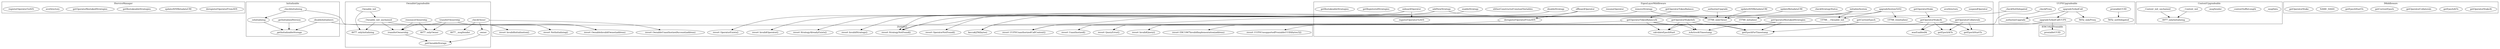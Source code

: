 strict digraph {
subgraph cluster_4482_IServiceManager {
label = "IServiceManager"
"4482_deregisterOperatorFromAVS" [label="deregisterOperatorFromAVS"]
"4482_updateAVSMetadataURI" [label="updateAVSMetadataURI"]
"4482_getRestakeableStrategies" [label="getRestakeableStrategies"]
"4482_getOperatorRestakedStrategies" [label="getOperatorRestakedStrategies"]
"4482_avsDirectory" [label="avsDirectory"]
"4482_registerOperatorToAVS" [label="registerOperatorToAVS"]
}subgraph cluster_4931_Initializable {
label = "Initializable"
"4931__getInitializedVersion" [label="_getInitializedVersion"]
"4931__isInitializing" [label="_isInitializing"]
"4931__checkInitializing" [label="_checkInitializing"]
"4931__disableInitializers" [label="_disableInitializers"]
"4931__getInitializableStorage" [label="_getInitializableStorage"]
"4931__getInitializedVersion" -> "4931__getInitializableStorage"
"4931__disableInitializers" -> "4931__getInitializableStorage"
"4931__checkInitializing" -> "4931__isInitializing"
"4931__isInitializing" -> "4931__getInitializableStorage"
}subgraph cluster_4677_OwnableUpgradeable {
label = "OwnableUpgradeable"
"4677__transferOwnership" [label="_transferOwnership"]
"4677___Ownable_init_unchained" [label="__Ownable_init_unchained"]
"4677__checkOwner" [label="_checkOwner"]
"4677_transferOwnership" [label="transferOwnership"]
"4677_owner" [label="owner"]
"4677_renounceOwnership" [label="renounceOwnership"]
"4677___Ownable_init" [label="__Ownable_init"]
"4677__getOwnableStorage" [label="_getOwnableStorage"]
"4677_transferOwnership" -> "4677_onlyOwner"
"4677_owner" -> "4677__getOwnableStorage"
"4677_transferOwnership" -> "4677__transferOwnership"
"4677__transferOwnership" -> "4677__getOwnableStorage"
"4677_renounceOwnership" -> "4677_onlyOwner"
"4677___Ownable_init" -> "4677_onlyInitializing"
"4677___Ownable_init_unchained" -> "4677__transferOwnership"
"4677_renounceOwnership" -> "4677__transferOwnership"
"4677__checkOwner" -> "4677__msgSender"
"4677___Ownable_init_unchained" -> "4677_onlyInitializing"
"4677___Ownable_init" -> "4677___Ownable_init_unchained"
"4677__checkOwner" -> "4677_owner"
}subgraph cluster_15788_EigenLayerMiddleware {
label = "EigenLayerMiddleware"
"15788_getEpochForTimestamp" [label="getEpochForTimestamp"]
"15788_suspendOperator" [label="suspendOperator"]
"15788_deregisterOperatorFromAVS" [label="deregisterOperatorFromAVS"]
"15788_avsDirectory" [label="avsDirectory"]
"15788_getOperatorCollaterals" [label="getOperatorCollaterals"]
"15788_calculateEpochStart" [label="calculateEpochStart"]
"15788_getEpochAtTs" [label="getEpochAtTs"]
"15788__isActiveAtTimestamp" [label="_isActiveAtTimestamp"]
"15788_updateMetadataURI" [label="updateMetadataURI"]
"15788_getEpochStartTs" [label="getEpochStartTs"]
"15788__wasEnabledAt" [label="_wasEnabledAt"]
"15788_offboardOperator" [label="offboardOperator"]
"15788_upgradeSystemToV2" [label="upgradeSystemToV2"]
"15788_checkStrategyStatus" [label="checkStrategyStatus"]
"15788_getCurrentEpoch" [label="getCurrentEpoch"]
"15788_getOperatorTokenBalance" [label="getOperatorTokenBalance"]
"15788_initializeSystem" [label="initializeSystem"]
"15788_updateAVSMetadataURI" [label="updateAVSMetadataURI"]
"15788_addNewStrategy" [label="addNewStrategy"]
"15788_removeStrategy" [label="removeStrategy"]
"15788_resumeOperator" [label="resumeOperator"]
"15788_disableStrategy" [label="disableStrategy"]
"15788__authorizeUpgrade" [label="_authorizeUpgrade"]
"15788_getOperatorStakeAt" [label="getOperatorStakeAt"]
"15788_registerOperatorToAVS" [label="registerOperatorToAVS"]
"15788_getOperatorRestakedStrategies" [label="getOperatorRestakedStrategies"]
"15788_slitherConstructorConstantVariables" [label="slitherConstructorConstantVariables"]
"15788_getOperatorStakeInfo" [label="getOperatorStakeInfo"]
"15788_enableStrategy" [label="enableStrategy"]
"15788_getOperatorStake" [label="getOperatorStake"]
"15788_getOperatorTokenBalanceAt" [label="getOperatorTokenBalanceAt"]
"15788_onboardOperator" [label="onboardOperator"]
"15788_getRegisteredStrategies" [label="getRegisteredStrategies"]
"15788_getRestakeableStrategies" [label="getRestakeableStrategies"]
"15788_upgradeSystemToV2" -> "15788___Ownable_init"
"15788_onboardOperator" -> "15788_registerOperatorToAVS"
"15788_updateAVSMetadataURI" -> "15788_onlyOwner"
"15788_addNewStrategy" -> "15788_onlyOwner"
"15788_getOperatorCollaterals" -> "15788__wasEnabledAt"
"15788_getOperatorStakeInfo" -> "15788__isActiveAtTimestamp"
"15788_initializeSystem" -> "15788_initializer"
"15788_initializeSystem" -> "15788___Ownable_init"
"15788_getOperatorTokenBalanceAt" -> "15788_calculateEpochStart"
"15788_getOperatorRestakedStrategies" -> "15788__isActiveAtTimestamp"
"15788_getOperatorStakeInfo" -> "15788_calculateEpochStart"
"15788_getOperatorCollaterals" -> "15788_getEpochStartTs"
"15788_getOperatorStakeAt" -> "15788_getEpochStartTs"
"15788_getOperatorTokenBalance" -> "15788_getOperatorTokenBalanceAt"
"15788_removeStrategy" -> "15788_onlyOwner"
"15788_upgradeSystemToV2" -> "15788_reinitializer"
"15788_getOperatorStake" -> "15788_getOperatorStakeAt"
"15788_getCurrentEpoch" -> "15788_getEpochForTimestamp"
"15788_getOperatorRestakedStrategies" -> "15788_getEpochForTimestamp"
"15788_getOperatorRestakedStrategies" -> "15788_calculateEpochStart"
"15788_getOperatorStakeAt" -> "15788_getEpochAtTs"
"15788_getOperatorStakeInfo" -> "15788_getEpochForTimestamp"
"15788__authorizeUpgrade" -> "15788_onlyOwner"
"15788_getOperatorCollaterals" -> "15788_getEpochAtTs"
"15788_updateMetadataURI" -> "15788_onlyOwner"
"15788_getOperatorTokenBalanceAt" -> "15788__isActiveAtTimestamp"
"15788_getOperatorTokenBalanceAt" -> "15788_getEpochForTimestamp"
"15788_offboardOperator" -> "15788_deregisterOperatorFromAVS"
"15788_getOperatorStakeAt" -> "15788__wasEnabledAt"
}subgraph cluster_4977_ContextUpgradeable {
label = "ContextUpgradeable"
"4977__msgData" [label="_msgData"]
"4977__contextSuffixLength" [label="_contextSuffixLength"]
"4977__msgSender" [label="_msgSender"]
"4977___Context_init" [label="__Context_init"]
"4977___Context_init_unchained" [label="__Context_init_unchained"]
"4977___Context_init_unchained" -> "4977_onlyInitializing"
"4977___Context_init" -> "4977_onlyInitializing"
}subgraph cluster_5652_UUPSUpgradeable {
label = "UUPSUpgradeable"
"5652__authorizeUpgrade" [label="_authorizeUpgrade"]
"5652__checkNotDelegated" [label="_checkNotDelegated"]
"5652__checkProxy" [label="_checkProxy"]
"5652_proxiableUUID" [label="proxiableUUID"]
"5652_upgradeToAndCall" [label="upgradeToAndCall"]
"5652__upgradeToAndCallUUPS" [label="_upgradeToAndCallUUPS"]
"5652_upgradeToAndCall" -> "5652__authorizeUpgrade"
"5652_upgradeToAndCall" -> "5652__upgradeToAndCallUUPS"
"5652_upgradeToAndCall" -> "5652_onlyProxy"
"5652_proxiableUUID" -> "5652_notDelegated"
}subgraph cluster_22044_IMiddleware {
label = "IMiddleware"
"22044_getOperatorStakeAt" [label="getOperatorStakeAt"]
"22044_getEpochAtTs" [label="getEpochAtTs"]
"22044_getOperatorCollaterals" [label="getOperatorCollaterals"]
"22044_getCurrentEpoch" [label="getCurrentEpoch"]
"22044_getEpochStartTs" [label="getEpochStartTs"]
"22044_NAME_HASH" [label="NAME_HASH"]
"22044_getOperatorStake" [label="getOperatorStake"]
}subgraph cluster_5182_IERC1822Proxiable {
label = "IERC1822Proxiable"
"5182_proxiableUUID" [label="proxiableUUID"]
}subgraph cluster_solidity {
label = "[Solidity]"
"revert StrategyAlreadyExists()" 
"revert Unauthorized()" 
"revert InvalidQuery()" 
"revert OwnableInvalidOwner(address)" 
"revert ERC1967InvalidImplementation(address)" 
"revert NotInitializing()" 
"revert InvalidStrategy()" 
"revert OperatorExists()" 
"revert UUPSUnsupportedProxiableUUID(bytes32)" 
"revert InvalidOperator()" 
"revert InvalidInitialization()" 
"keccak256(bytes)" 
"revert StrategyNotFound()" 
"revert OwnableUnauthorizedAccount(address)" 
"revert QueryError()" 
"revert UUPSUnauthorizedCallContext()" 
"revert OperatorNotFound()" 
"15788_onboardOperator" -> "revert OperatorExists()"
"5652__checkNotDelegated" -> "revert UUPSUnauthorizedCallContext()"
"4931__checkInitializing" -> "revert NotInitializing()"
"15788_deregisterOperatorFromAVS" -> "revert Unauthorized()"
"15788_enableStrategy" -> "revert StrategyNotFound()"
"15788_addNewStrategy" -> "revert InvalidStrategy()"
"5652__upgradeToAndCallUUPS" -> "revert ERC1967InvalidImplementation(address)"
"5652__checkProxy" -> "revert UUPSUnauthorizedCallContext()"
"4677__checkOwner" -> "revert OwnableUnauthorizedAccount(address)"
"4677_transferOwnership" -> "revert OwnableInvalidOwner(address)"
"5652__upgradeToAndCallUUPS" -> "revert UUPSUnsupportedProxiableUUID(bytes32)"
"15788_removeStrategy" -> "revert StrategyNotFound()"
"15788_upgradeSystemToV2" -> "keccak256(bytes)"
"15788_getOperatorTokenBalanceAt" -> "revert QueryError()"
"4931__disableInitializers" -> "revert InvalidInitialization()"
"15788_getOperatorStakeAt" -> "revert InvalidQuery()"
"15788_addNewStrategy" -> "revert StrategyAlreadyExists()"
"4677___Ownable_init_unchained" -> "revert OwnableInvalidOwner(address)"
"15788_disableStrategy" -> "revert StrategyNotFound()"
"15788_initializeSystem" -> "keccak256(bytes)"
"15788_offboardOperator" -> "revert OperatorNotFound()"
"15788_onboardOperator" -> "revert InvalidOperator()"
}"5652__upgradeToAndCallUUPS" -> "5182_proxiableUUID"
}